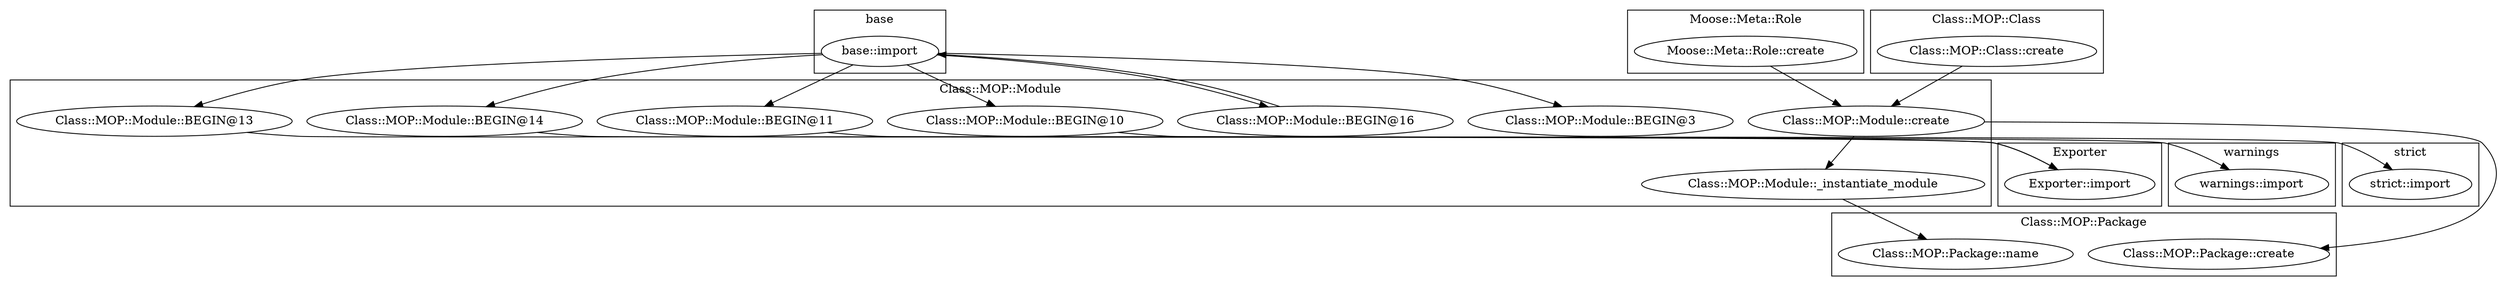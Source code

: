 digraph {
graph [overlap=false]
subgraph cluster_Class_MOP_Module {
	label="Class::MOP::Module";
	"Class::MOP::Module::_instantiate_module";
	"Class::MOP::Module::BEGIN@14";
	"Class::MOP::Module::BEGIN@11";
	"Class::MOP::Module::BEGIN@10";
	"Class::MOP::Module::BEGIN@3";
	"Class::MOP::Module::BEGIN@16";
	"Class::MOP::Module::create";
	"Class::MOP::Module::BEGIN@13";
}
subgraph cluster_warnings {
	label="warnings";
	"warnings::import";
}
subgraph cluster_Moose_Meta_Role {
	label="Moose::Meta::Role";
	"Moose::Meta::Role::create";
}
subgraph cluster_Class_MOP_Class {
	label="Class::MOP::Class";
	"Class::MOP::Class::create";
}
subgraph cluster_base {
	label="base";
	"base::import";
}
subgraph cluster_Exporter {
	label="Exporter";
	"Exporter::import";
}
subgraph cluster_strict {
	label="strict";
	"strict::import";
}
subgraph cluster_Class_MOP_Package {
	label="Class::MOP::Package";
	"Class::MOP::Package::name";
	"Class::MOP::Package::create";
}
"Class::MOP::Module::create" -> "Class::MOP::Package::create";
"base::import" -> "Class::MOP::Module::BEGIN@3";
"base::import" -> "Class::MOP::Module::BEGIN@13";
"Moose::Meta::Role::create" -> "Class::MOP::Module::create";
"Class::MOP::Class::create" -> "Class::MOP::Module::create";
"Class::MOP::Module::BEGIN@10" -> "strict::import";
"base::import" -> "Class::MOP::Module::BEGIN@11";
"Class::MOP::Module::create" -> "Class::MOP::Module::_instantiate_module";
"Class::MOP::Module::BEGIN@13" -> "Exporter::import";
"Class::MOP::Module::BEGIN@14" -> "Exporter::import";
"Class::MOP::Module::BEGIN@16" -> "base::import";
"Class::MOP::Module::BEGIN@11" -> "warnings::import";
"base::import" -> "Class::MOP::Module::BEGIN@14";
"Class::MOP::Module::_instantiate_module" -> "Class::MOP::Package::name";
"base::import" -> "Class::MOP::Module::BEGIN@16";
"base::import" -> "Class::MOP::Module::BEGIN@10";
}
